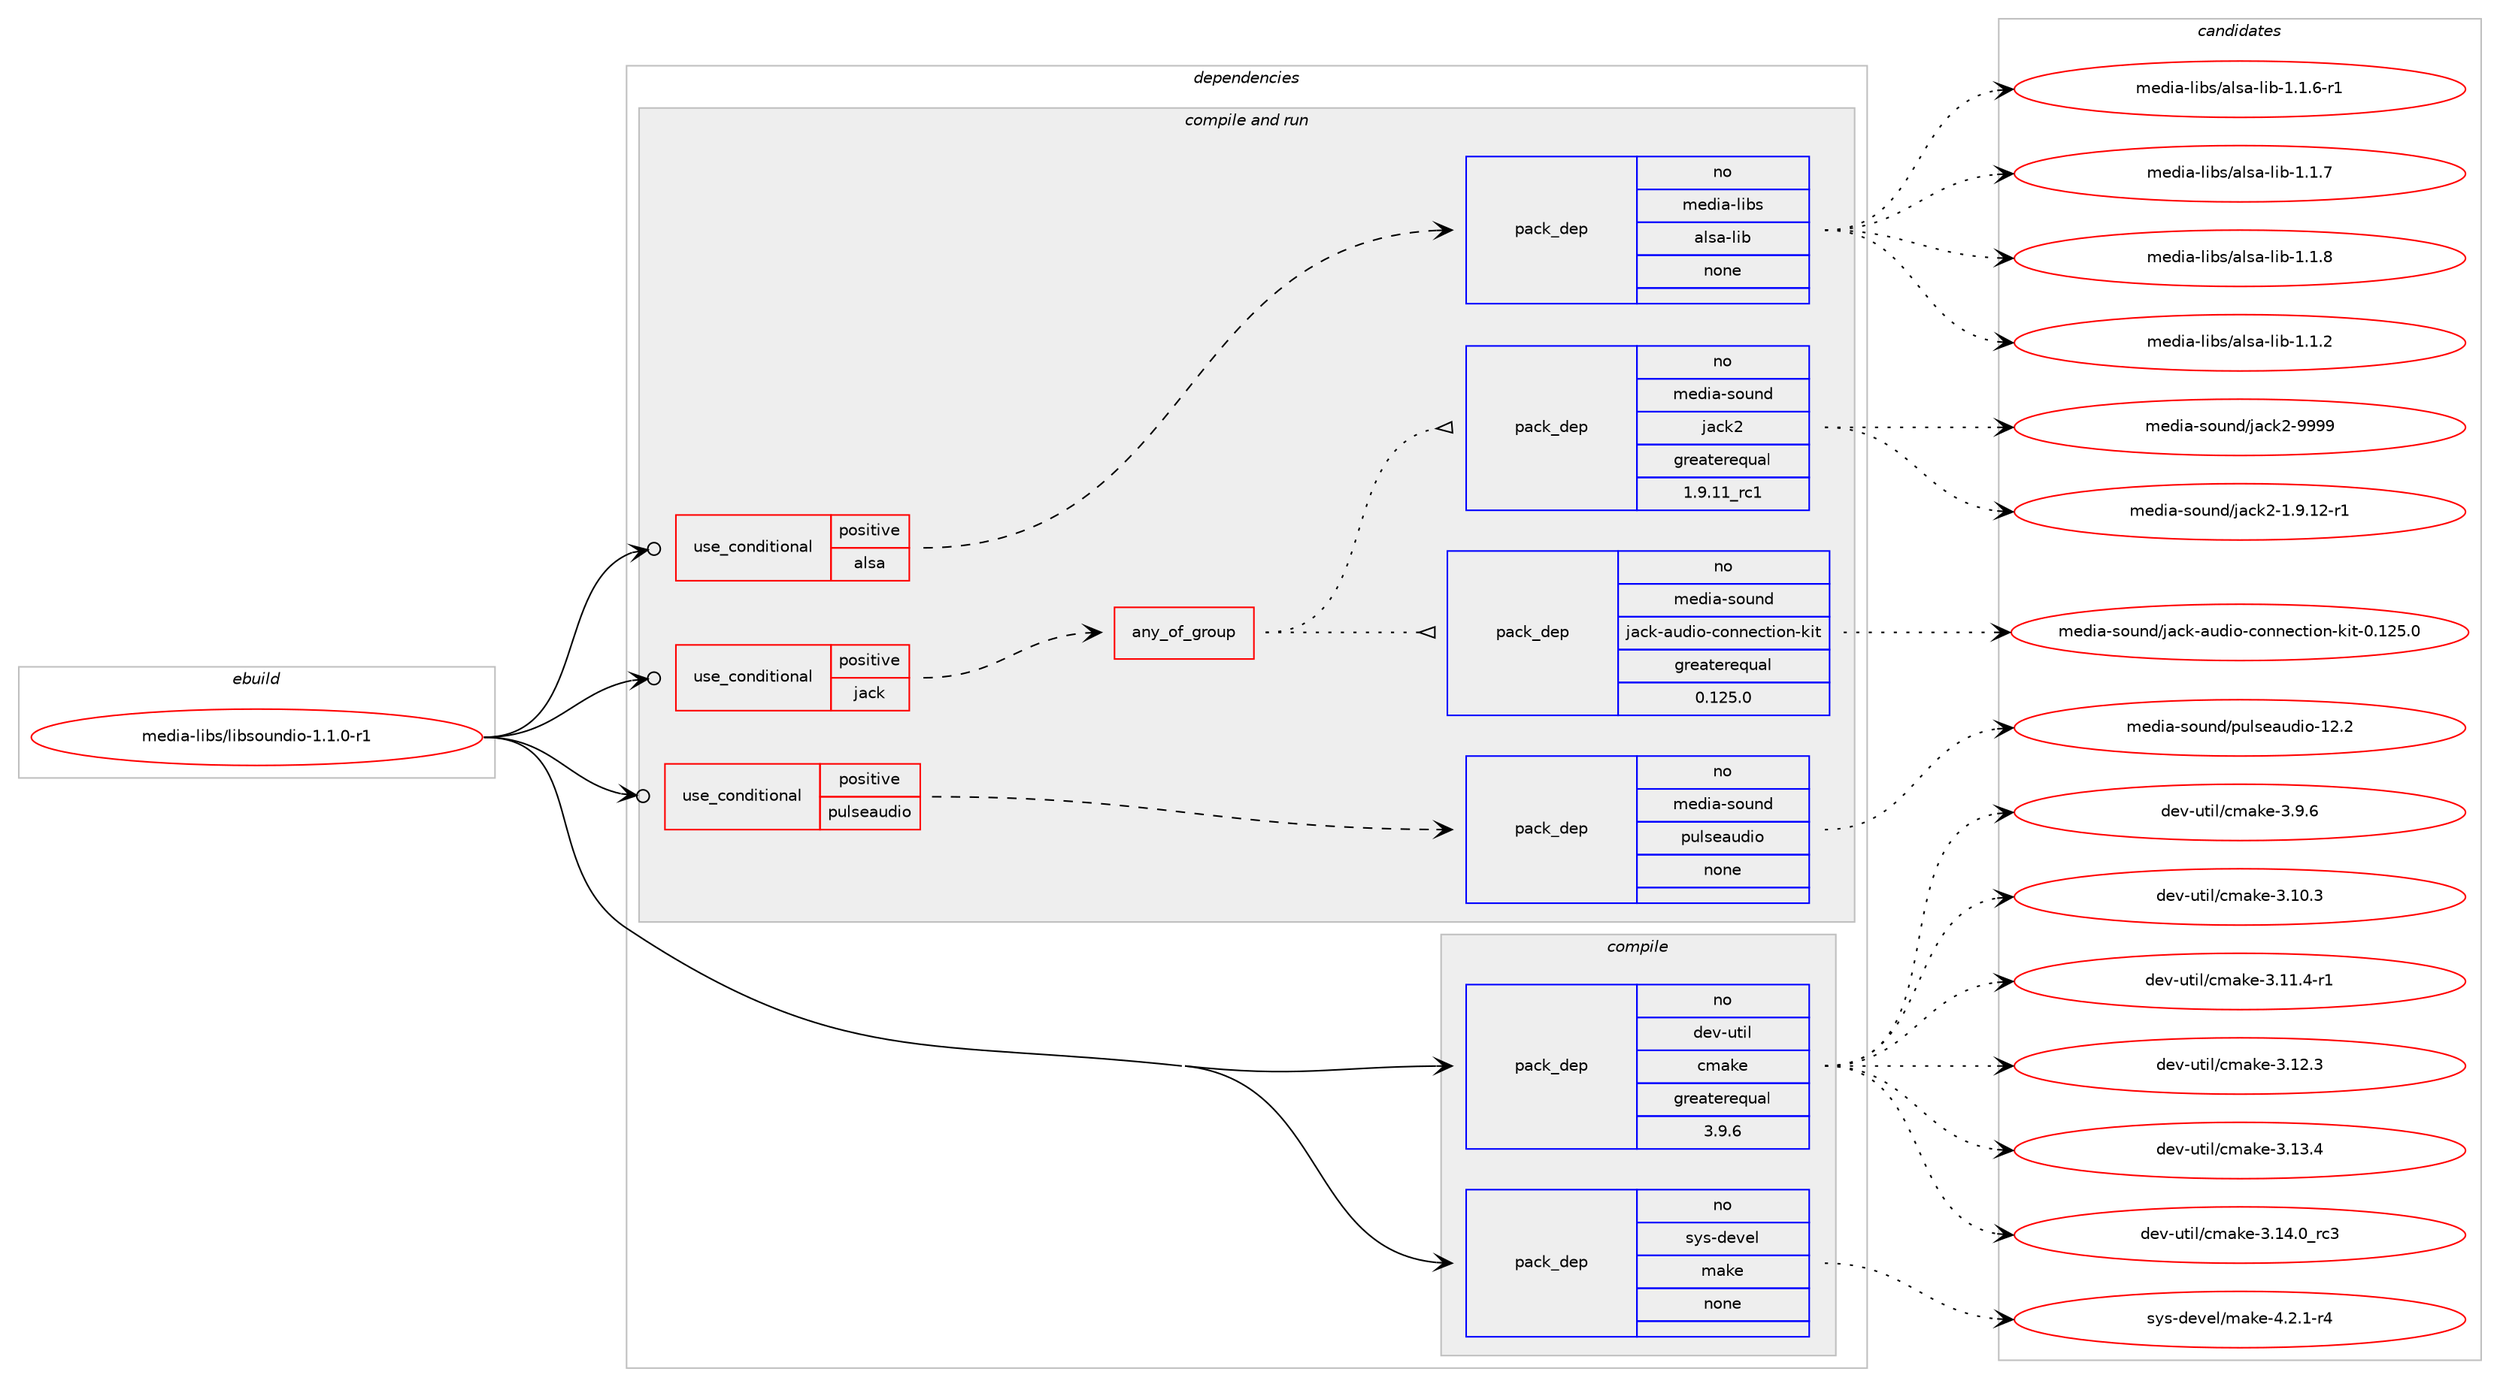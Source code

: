 digraph prolog {

# *************
# Graph options
# *************

newrank=true;
concentrate=true;
compound=true;
graph [rankdir=LR,fontname=Helvetica,fontsize=10,ranksep=1.5];#, ranksep=2.5, nodesep=0.2];
edge  [arrowhead=vee];
node  [fontname=Helvetica,fontsize=10];

# **********
# The ebuild
# **********

subgraph cluster_leftcol {
color=gray;
rank=same;
label=<<i>ebuild</i>>;
id [label="media-libs/libsoundio-1.1.0-r1", color=red, width=4, href="../media-libs/libsoundio-1.1.0-r1.svg"];
}

# ****************
# The dependencies
# ****************

subgraph cluster_midcol {
color=gray;
label=<<i>dependencies</i>>;
subgraph cluster_compile {
fillcolor="#eeeeee";
style=filled;
label=<<i>compile</i>>;
subgraph pack1153456 {
dependency1613988 [label=<<TABLE BORDER="0" CELLBORDER="1" CELLSPACING="0" CELLPADDING="4" WIDTH="220"><TR><TD ROWSPAN="6" CELLPADDING="30">pack_dep</TD></TR><TR><TD WIDTH="110">no</TD></TR><TR><TD>dev-util</TD></TR><TR><TD>cmake</TD></TR><TR><TD>greaterequal</TD></TR><TR><TD>3.9.6</TD></TR></TABLE>>, shape=none, color=blue];
}
id:e -> dependency1613988:w [weight=20,style="solid",arrowhead="vee"];
subgraph pack1153457 {
dependency1613989 [label=<<TABLE BORDER="0" CELLBORDER="1" CELLSPACING="0" CELLPADDING="4" WIDTH="220"><TR><TD ROWSPAN="6" CELLPADDING="30">pack_dep</TD></TR><TR><TD WIDTH="110">no</TD></TR><TR><TD>sys-devel</TD></TR><TR><TD>make</TD></TR><TR><TD>none</TD></TR><TR><TD></TD></TR></TABLE>>, shape=none, color=blue];
}
id:e -> dependency1613989:w [weight=20,style="solid",arrowhead="vee"];
}
subgraph cluster_compileandrun {
fillcolor="#eeeeee";
style=filled;
label=<<i>compile and run</i>>;
subgraph cond434692 {
dependency1613990 [label=<<TABLE BORDER="0" CELLBORDER="1" CELLSPACING="0" CELLPADDING="4"><TR><TD ROWSPAN="3" CELLPADDING="10">use_conditional</TD></TR><TR><TD>positive</TD></TR><TR><TD>alsa</TD></TR></TABLE>>, shape=none, color=red];
subgraph pack1153458 {
dependency1613991 [label=<<TABLE BORDER="0" CELLBORDER="1" CELLSPACING="0" CELLPADDING="4" WIDTH="220"><TR><TD ROWSPAN="6" CELLPADDING="30">pack_dep</TD></TR><TR><TD WIDTH="110">no</TD></TR><TR><TD>media-libs</TD></TR><TR><TD>alsa-lib</TD></TR><TR><TD>none</TD></TR><TR><TD></TD></TR></TABLE>>, shape=none, color=blue];
}
dependency1613990:e -> dependency1613991:w [weight=20,style="dashed",arrowhead="vee"];
}
id:e -> dependency1613990:w [weight=20,style="solid",arrowhead="odotvee"];
subgraph cond434693 {
dependency1613992 [label=<<TABLE BORDER="0" CELLBORDER="1" CELLSPACING="0" CELLPADDING="4"><TR><TD ROWSPAN="3" CELLPADDING="10">use_conditional</TD></TR><TR><TD>positive</TD></TR><TR><TD>jack</TD></TR></TABLE>>, shape=none, color=red];
subgraph any25141 {
dependency1613993 [label=<<TABLE BORDER="0" CELLBORDER="1" CELLSPACING="0" CELLPADDING="4"><TR><TD CELLPADDING="10">any_of_group</TD></TR></TABLE>>, shape=none, color=red];subgraph pack1153459 {
dependency1613994 [label=<<TABLE BORDER="0" CELLBORDER="1" CELLSPACING="0" CELLPADDING="4" WIDTH="220"><TR><TD ROWSPAN="6" CELLPADDING="30">pack_dep</TD></TR><TR><TD WIDTH="110">no</TD></TR><TR><TD>media-sound</TD></TR><TR><TD>jack-audio-connection-kit</TD></TR><TR><TD>greaterequal</TD></TR><TR><TD>0.125.0</TD></TR></TABLE>>, shape=none, color=blue];
}
dependency1613993:e -> dependency1613994:w [weight=20,style="dotted",arrowhead="oinv"];
subgraph pack1153460 {
dependency1613995 [label=<<TABLE BORDER="0" CELLBORDER="1" CELLSPACING="0" CELLPADDING="4" WIDTH="220"><TR><TD ROWSPAN="6" CELLPADDING="30">pack_dep</TD></TR><TR><TD WIDTH="110">no</TD></TR><TR><TD>media-sound</TD></TR><TR><TD>jack2</TD></TR><TR><TD>greaterequal</TD></TR><TR><TD>1.9.11_rc1</TD></TR></TABLE>>, shape=none, color=blue];
}
dependency1613993:e -> dependency1613995:w [weight=20,style="dotted",arrowhead="oinv"];
}
dependency1613992:e -> dependency1613993:w [weight=20,style="dashed",arrowhead="vee"];
}
id:e -> dependency1613992:w [weight=20,style="solid",arrowhead="odotvee"];
subgraph cond434694 {
dependency1613996 [label=<<TABLE BORDER="0" CELLBORDER="1" CELLSPACING="0" CELLPADDING="4"><TR><TD ROWSPAN="3" CELLPADDING="10">use_conditional</TD></TR><TR><TD>positive</TD></TR><TR><TD>pulseaudio</TD></TR></TABLE>>, shape=none, color=red];
subgraph pack1153461 {
dependency1613997 [label=<<TABLE BORDER="0" CELLBORDER="1" CELLSPACING="0" CELLPADDING="4" WIDTH="220"><TR><TD ROWSPAN="6" CELLPADDING="30">pack_dep</TD></TR><TR><TD WIDTH="110">no</TD></TR><TR><TD>media-sound</TD></TR><TR><TD>pulseaudio</TD></TR><TR><TD>none</TD></TR><TR><TD></TD></TR></TABLE>>, shape=none, color=blue];
}
dependency1613996:e -> dependency1613997:w [weight=20,style="dashed",arrowhead="vee"];
}
id:e -> dependency1613996:w [weight=20,style="solid",arrowhead="odotvee"];
}
subgraph cluster_run {
fillcolor="#eeeeee";
style=filled;
label=<<i>run</i>>;
}
}

# **************
# The candidates
# **************

subgraph cluster_choices {
rank=same;
color=gray;
label=<<i>candidates</i>>;

subgraph choice1153456 {
color=black;
nodesep=1;
choice1001011184511711610510847991099710710145514649484651 [label="dev-util/cmake-3.10.3", color=red, width=4,href="../dev-util/cmake-3.10.3.svg"];
choice10010111845117116105108479910997107101455146494946524511449 [label="dev-util/cmake-3.11.4-r1", color=red, width=4,href="../dev-util/cmake-3.11.4-r1.svg"];
choice1001011184511711610510847991099710710145514649504651 [label="dev-util/cmake-3.12.3", color=red, width=4,href="../dev-util/cmake-3.12.3.svg"];
choice1001011184511711610510847991099710710145514649514652 [label="dev-util/cmake-3.13.4", color=red, width=4,href="../dev-util/cmake-3.13.4.svg"];
choice1001011184511711610510847991099710710145514649524648951149951 [label="dev-util/cmake-3.14.0_rc3", color=red, width=4,href="../dev-util/cmake-3.14.0_rc3.svg"];
choice10010111845117116105108479910997107101455146574654 [label="dev-util/cmake-3.9.6", color=red, width=4,href="../dev-util/cmake-3.9.6.svg"];
dependency1613988:e -> choice1001011184511711610510847991099710710145514649484651:w [style=dotted,weight="100"];
dependency1613988:e -> choice10010111845117116105108479910997107101455146494946524511449:w [style=dotted,weight="100"];
dependency1613988:e -> choice1001011184511711610510847991099710710145514649504651:w [style=dotted,weight="100"];
dependency1613988:e -> choice1001011184511711610510847991099710710145514649514652:w [style=dotted,weight="100"];
dependency1613988:e -> choice1001011184511711610510847991099710710145514649524648951149951:w [style=dotted,weight="100"];
dependency1613988:e -> choice10010111845117116105108479910997107101455146574654:w [style=dotted,weight="100"];
}
subgraph choice1153457 {
color=black;
nodesep=1;
choice1151211154510010111810110847109971071014552465046494511452 [label="sys-devel/make-4.2.1-r4", color=red, width=4,href="../sys-devel/make-4.2.1-r4.svg"];
dependency1613989:e -> choice1151211154510010111810110847109971071014552465046494511452:w [style=dotted,weight="100"];
}
subgraph choice1153458 {
color=black;
nodesep=1;
choice1091011001059745108105981154797108115974510810598454946494650 [label="media-libs/alsa-lib-1.1.2", color=red, width=4,href="../media-libs/alsa-lib-1.1.2.svg"];
choice10910110010597451081059811547971081159745108105984549464946544511449 [label="media-libs/alsa-lib-1.1.6-r1", color=red, width=4,href="../media-libs/alsa-lib-1.1.6-r1.svg"];
choice1091011001059745108105981154797108115974510810598454946494655 [label="media-libs/alsa-lib-1.1.7", color=red, width=4,href="../media-libs/alsa-lib-1.1.7.svg"];
choice1091011001059745108105981154797108115974510810598454946494656 [label="media-libs/alsa-lib-1.1.8", color=red, width=4,href="../media-libs/alsa-lib-1.1.8.svg"];
dependency1613991:e -> choice1091011001059745108105981154797108115974510810598454946494650:w [style=dotted,weight="100"];
dependency1613991:e -> choice10910110010597451081059811547971081159745108105984549464946544511449:w [style=dotted,weight="100"];
dependency1613991:e -> choice1091011001059745108105981154797108115974510810598454946494655:w [style=dotted,weight="100"];
dependency1613991:e -> choice1091011001059745108105981154797108115974510810598454946494656:w [style=dotted,weight="100"];
}
subgraph choice1153459 {
color=black;
nodesep=1;
choice10910110010597451151111171101004710697991074597117100105111459911111011010199116105111110451071051164548464950534648 [label="media-sound/jack-audio-connection-kit-0.125.0", color=red, width=4,href="../media-sound/jack-audio-connection-kit-0.125.0.svg"];
dependency1613994:e -> choice10910110010597451151111171101004710697991074597117100105111459911111011010199116105111110451071051164548464950534648:w [style=dotted,weight="100"];
}
subgraph choice1153460 {
color=black;
nodesep=1;
choice109101100105974511511111711010047106979910750454946574649504511449 [label="media-sound/jack2-1.9.12-r1", color=red, width=4,href="../media-sound/jack2-1.9.12-r1.svg"];
choice1091011001059745115111117110100471069799107504557575757 [label="media-sound/jack2-9999", color=red, width=4,href="../media-sound/jack2-9999.svg"];
dependency1613995:e -> choice109101100105974511511111711010047106979910750454946574649504511449:w [style=dotted,weight="100"];
dependency1613995:e -> choice1091011001059745115111117110100471069799107504557575757:w [style=dotted,weight="100"];
}
subgraph choice1153461 {
color=black;
nodesep=1;
choice109101100105974511511111711010047112117108115101971171001051114549504650 [label="media-sound/pulseaudio-12.2", color=red, width=4,href="../media-sound/pulseaudio-12.2.svg"];
dependency1613997:e -> choice109101100105974511511111711010047112117108115101971171001051114549504650:w [style=dotted,weight="100"];
}
}

}
